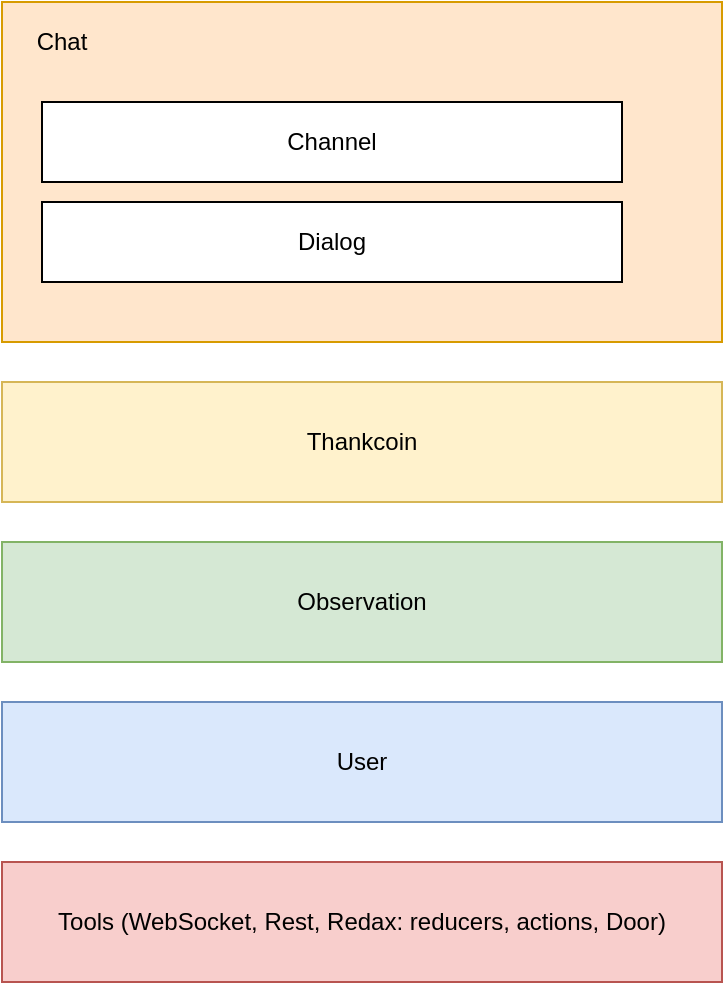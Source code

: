 <mxfile version="11.2.8" type="device" pages="1"><diagram id="q9Q-Rzk_aVMIyvorjMGG" name="Page-1"><mxGraphModel dx="960" dy="568" grid="1" gridSize="10" guides="1" tooltips="1" connect="1" arrows="1" fold="1" page="1" pageScale="1" pageWidth="827" pageHeight="1169" math="0" shadow="0"><root><mxCell id="0"/><mxCell id="1" parent="0"/><mxCell id="eybwAeRP9Ol4tdED1mq9-2" value="" style="rounded=0;whiteSpace=wrap;html=1;fillColor=#ffe6cc;strokeColor=#d79b00;" vertex="1" parent="1"><mxGeometry x="20" y="20" width="360" height="170" as="geometry"/></mxCell><mxCell id="eybwAeRP9Ol4tdED1mq9-3" value="Chat" style="text;html=1;strokeColor=none;fillColor=none;align=center;verticalAlign=middle;whiteSpace=wrap;rounded=0;" vertex="1" parent="1"><mxGeometry x="30" y="30" width="40" height="20" as="geometry"/></mxCell><mxCell id="eybwAeRP9Ol4tdED1mq9-7" value="Channel" style="rounded=0;whiteSpace=wrap;html=1;" vertex="1" parent="1"><mxGeometry x="40" y="70" width="290" height="40" as="geometry"/></mxCell><mxCell id="eybwAeRP9Ol4tdED1mq9-9" value="Dialog" style="rounded=0;whiteSpace=wrap;html=1;" vertex="1" parent="1"><mxGeometry x="40" y="120" width="290" height="40" as="geometry"/></mxCell><mxCell id="eybwAeRP9Ol4tdED1mq9-10" value="Thankcoin" style="rounded=0;whiteSpace=wrap;html=1;fillColor=#fff2cc;strokeColor=#d6b656;" vertex="1" parent="1"><mxGeometry x="20" y="210" width="360" height="60" as="geometry"/></mxCell><mxCell id="eybwAeRP9Ol4tdED1mq9-13" value="Observation" style="rounded=0;whiteSpace=wrap;html=1;fillColor=#d5e8d4;strokeColor=#82b366;" vertex="1" parent="1"><mxGeometry x="20" y="290" width="360" height="60" as="geometry"/></mxCell><mxCell id="eybwAeRP9Ol4tdED1mq9-14" value="User" style="rounded=0;whiteSpace=wrap;html=1;fillColor=#dae8fc;strokeColor=#6c8ebf;" vertex="1" parent="1"><mxGeometry x="20" y="370" width="360" height="60" as="geometry"/></mxCell><mxCell id="eybwAeRP9Ol4tdED1mq9-15" value="Tools (WebSocket, Rest, Redax: reducers, actions, Door)" style="rounded=0;whiteSpace=wrap;html=1;fillColor=#f8cecc;strokeColor=#b85450;" vertex="1" parent="1"><mxGeometry x="20" y="450" width="360" height="60" as="geometry"/></mxCell></root></mxGraphModel></diagram></mxfile>